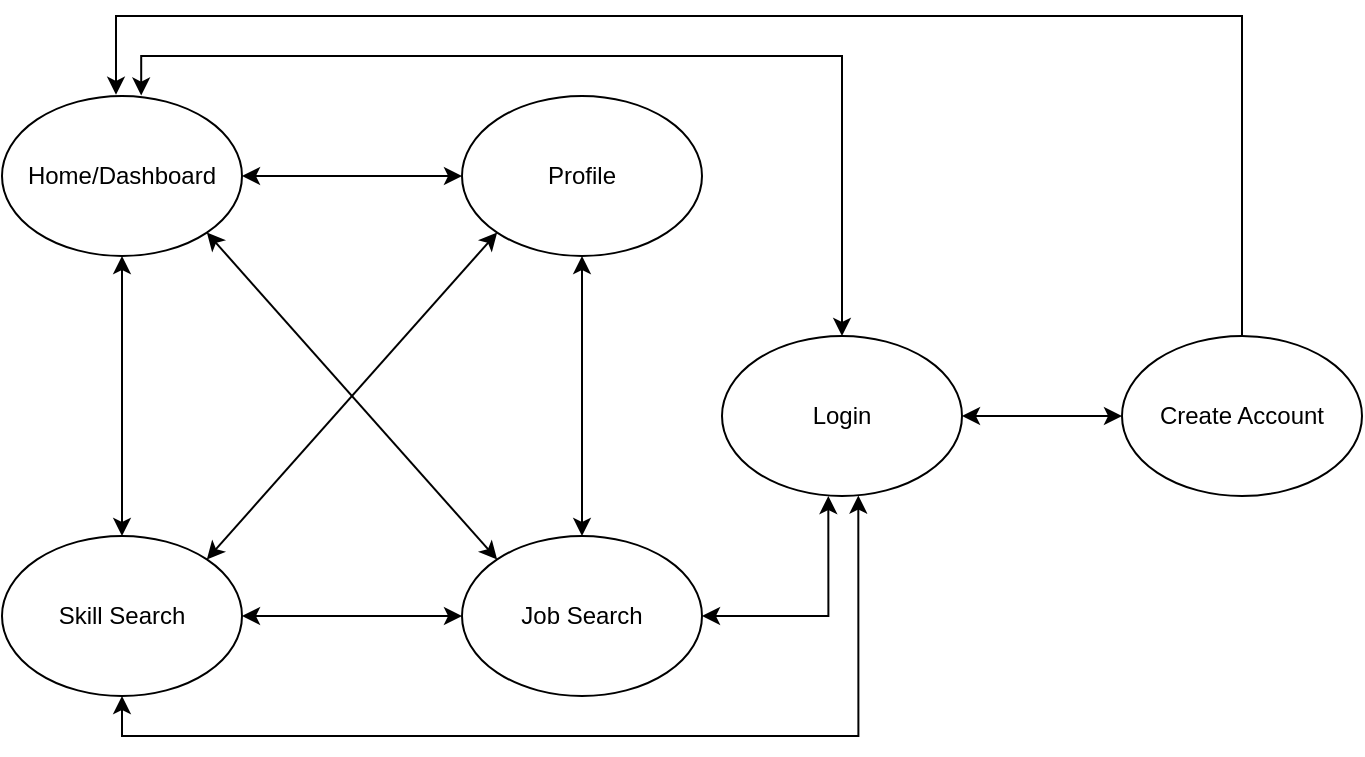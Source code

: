 <mxfile version="26.0.10">
  <diagram name="Page-1" id="zoXgV7O6m6qylsMxJGQO">
    <mxGraphModel grid="1" page="1" gridSize="10" guides="1" tooltips="1" connect="1" arrows="1" fold="1" pageScale="1" pageWidth="850" pageHeight="1100" math="0" shadow="0">
      <root>
        <mxCell id="0" />
        <mxCell id="1" parent="0" />
        <mxCell id="RnhcBNPgwDZzlxIwjb6s-64" style="edgeStyle=orthogonalEdgeStyle;rounded=0;orthogonalLoop=1;jettySize=auto;html=1;exitX=0.5;exitY=1;exitDx=0;exitDy=0;entryX=0.5;entryY=1;entryDx=0;entryDy=0;elbow=vertical;curved=1;" edge="1" parent="1">
          <mxGeometry relative="1" as="geometry">
            <mxPoint x="730" y="317.0" as="sourcePoint" />
            <Array as="points">
              <mxPoint x="750" y="317" />
              <mxPoint x="750" y="537" />
              <mxPoint x="170" y="537" />
            </Array>
          </mxGeometry>
        </mxCell>
        <mxCell id="RnhcBNPgwDZzlxIwjb6s-68" style="rounded=0;orthogonalLoop=1;jettySize=auto;html=1;exitX=0.5;exitY=1;exitDx=0;exitDy=0;entryX=0.5;entryY=0;entryDx=0;entryDy=0;startArrow=classic;startFill=1;" edge="1" parent="1" source="RnhcBNPgwDZzlxIwjb6s-72" target="RnhcBNPgwDZzlxIwjb6s-91">
          <mxGeometry relative="1" as="geometry" />
        </mxCell>
        <mxCell id="RnhcBNPgwDZzlxIwjb6s-69" style="rounded=0;orthogonalLoop=1;jettySize=auto;html=1;exitX=1;exitY=1;exitDx=0;exitDy=0;entryX=0;entryY=0;entryDx=0;entryDy=0;startArrow=classic;startFill=1;" edge="1" parent="1" source="RnhcBNPgwDZzlxIwjb6s-72" target="RnhcBNPgwDZzlxIwjb6s-86">
          <mxGeometry relative="1" as="geometry" />
        </mxCell>
        <mxCell id="RnhcBNPgwDZzlxIwjb6s-70" style="edgeStyle=entityRelationEdgeStyle;rounded=0;orthogonalLoop=1;jettySize=auto;html=1;exitX=1;exitY=0.5;exitDx=0;exitDy=0;entryX=0;entryY=0.5;entryDx=0;entryDy=0;startArrow=classic;startFill=1;" edge="1" parent="1" source="RnhcBNPgwDZzlxIwjb6s-72" target="RnhcBNPgwDZzlxIwjb6s-95">
          <mxGeometry relative="1" as="geometry" />
        </mxCell>
        <mxCell id="RnhcBNPgwDZzlxIwjb6s-72" value="Home/Dashboard" style="ellipse;whiteSpace=wrap;html=1;" vertex="1" parent="1">
          <mxGeometry x="120" y="630" width="120" height="80" as="geometry" />
        </mxCell>
        <mxCell id="RnhcBNPgwDZzlxIwjb6s-73" style="edgeStyle=entityRelationEdgeStyle;rounded=0;orthogonalLoop=1;jettySize=auto;html=1;exitX=1;exitY=0.5;exitDx=0;exitDy=0;entryX=0;entryY=0.5;entryDx=0;entryDy=0;startArrow=classic;startFill=1;" edge="1" parent="1" source="RnhcBNPgwDZzlxIwjb6s-77" target="RnhcBNPgwDZzlxIwjb6s-81">
          <mxGeometry relative="1" as="geometry" />
        </mxCell>
        <mxCell id="RnhcBNPgwDZzlxIwjb6s-101" style="edgeStyle=orthogonalEdgeStyle;rounded=0;orthogonalLoop=1;jettySize=auto;html=1;exitX=0.5;exitY=0;exitDx=0;exitDy=0;entryX=0.58;entryY=-0.003;entryDx=0;entryDy=0;endArrow=classic;endFill=1;startArrow=classic;startFill=1;entryPerimeter=0;" edge="1" parent="1" source="RnhcBNPgwDZzlxIwjb6s-77" target="RnhcBNPgwDZzlxIwjb6s-72">
          <mxGeometry relative="1" as="geometry" />
        </mxCell>
        <mxCell id="RnhcBNPgwDZzlxIwjb6s-102" style="edgeStyle=orthogonalEdgeStyle;rounded=0;orthogonalLoop=1;jettySize=auto;html=1;exitX=0.443;exitY=1;exitDx=0;exitDy=0;entryX=1;entryY=0.5;entryDx=0;entryDy=0;startArrow=classic;startFill=1;exitPerimeter=0;" edge="1" parent="1" source="RnhcBNPgwDZzlxIwjb6s-77" target="RnhcBNPgwDZzlxIwjb6s-86">
          <mxGeometry relative="1" as="geometry" />
        </mxCell>
        <mxCell id="RnhcBNPgwDZzlxIwjb6s-77" value="Login" style="ellipse;whiteSpace=wrap;html=1;" vertex="1" parent="1">
          <mxGeometry x="480" y="750" width="120" height="80" as="geometry" />
        </mxCell>
        <mxCell id="RnhcBNPgwDZzlxIwjb6s-108" style="edgeStyle=orthogonalEdgeStyle;rounded=0;orthogonalLoop=1;jettySize=auto;html=1;exitX=0.5;exitY=0;exitDx=0;exitDy=0;entryX=0.473;entryY=-0.007;entryDx=0;entryDy=0;entryPerimeter=0;" edge="1" parent="1" source="RnhcBNPgwDZzlxIwjb6s-81" target="RnhcBNPgwDZzlxIwjb6s-72">
          <mxGeometry relative="1" as="geometry">
            <mxPoint x="230" y="560" as="targetPoint" />
            <Array as="points">
              <mxPoint x="740" y="590" />
              <mxPoint x="177" y="590" />
              <mxPoint x="177" y="629" />
            </Array>
          </mxGeometry>
        </mxCell>
        <mxCell id="RnhcBNPgwDZzlxIwjb6s-81" value="Create Account" style="ellipse;whiteSpace=wrap;html=1;" vertex="1" parent="1">
          <mxGeometry x="680" y="750" width="120" height="80" as="geometry" />
        </mxCell>
        <mxCell id="RnhcBNPgwDZzlxIwjb6s-83" style="edgeStyle=entityRelationEdgeStyle;rounded=0;orthogonalLoop=1;jettySize=auto;html=1;exitX=0;exitY=0.5;exitDx=0;exitDy=0;entryX=1;entryY=0.5;entryDx=0;entryDy=0;startArrow=classic;startFill=1;" edge="1" parent="1" source="RnhcBNPgwDZzlxIwjb6s-86" target="RnhcBNPgwDZzlxIwjb6s-91">
          <mxGeometry relative="1" as="geometry" />
        </mxCell>
        <mxCell id="RnhcBNPgwDZzlxIwjb6s-84" style="rounded=0;orthogonalLoop=1;jettySize=auto;html=1;exitX=0.5;exitY=0;exitDx=0;exitDy=0;entryX=0.5;entryY=1;entryDx=0;entryDy=0;startArrow=classic;startFill=1;" edge="1" parent="1" source="RnhcBNPgwDZzlxIwjb6s-86" target="RnhcBNPgwDZzlxIwjb6s-95">
          <mxGeometry relative="1" as="geometry" />
        </mxCell>
        <mxCell id="RnhcBNPgwDZzlxIwjb6s-86" value="Job Search" style="ellipse;whiteSpace=wrap;html=1;" vertex="1" parent="1">
          <mxGeometry x="350" y="850" width="120" height="80" as="geometry" />
        </mxCell>
        <mxCell id="RnhcBNPgwDZzlxIwjb6s-87" style="rounded=0;orthogonalLoop=1;jettySize=auto;html=1;exitX=1;exitY=0;exitDx=0;exitDy=0;entryX=0;entryY=1;entryDx=0;entryDy=0;startArrow=classic;startFill=1;" edge="1" parent="1" source="RnhcBNPgwDZzlxIwjb6s-91" target="RnhcBNPgwDZzlxIwjb6s-95">
          <mxGeometry relative="1" as="geometry" />
        </mxCell>
        <mxCell id="RnhcBNPgwDZzlxIwjb6s-107" style="edgeStyle=orthogonalEdgeStyle;rounded=0;orthogonalLoop=1;jettySize=auto;html=1;exitX=0.5;exitY=1;exitDx=0;exitDy=0;entryX=0.568;entryY=0.997;entryDx=0;entryDy=0;startArrow=classic;startFill=1;entryPerimeter=0;" edge="1" parent="1" source="RnhcBNPgwDZzlxIwjb6s-91" target="RnhcBNPgwDZzlxIwjb6s-77">
          <mxGeometry relative="1" as="geometry" />
        </mxCell>
        <mxCell id="RnhcBNPgwDZzlxIwjb6s-91" value="Skill Search" style="ellipse;whiteSpace=wrap;html=1;" vertex="1" parent="1">
          <mxGeometry x="120" y="850" width="120" height="80" as="geometry" />
        </mxCell>
        <mxCell id="RnhcBNPgwDZzlxIwjb6s-95" value="Profile" style="ellipse;whiteSpace=wrap;html=1;" vertex="1" parent="1">
          <mxGeometry x="350" y="630" width="120" height="80" as="geometry" />
        </mxCell>
      </root>
    </mxGraphModel>
  </diagram>
</mxfile>
